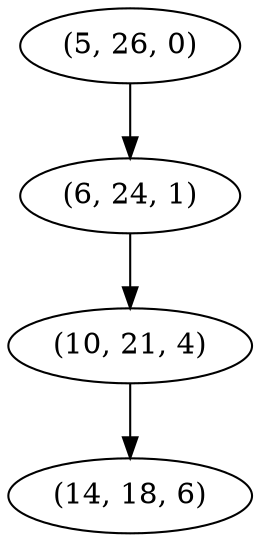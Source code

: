 digraph tree {
    "(5, 26, 0)";
    "(6, 24, 1)";
    "(10, 21, 4)";
    "(14, 18, 6)";
    "(5, 26, 0)" -> "(6, 24, 1)";
    "(6, 24, 1)" -> "(10, 21, 4)";
    "(10, 21, 4)" -> "(14, 18, 6)";
}
